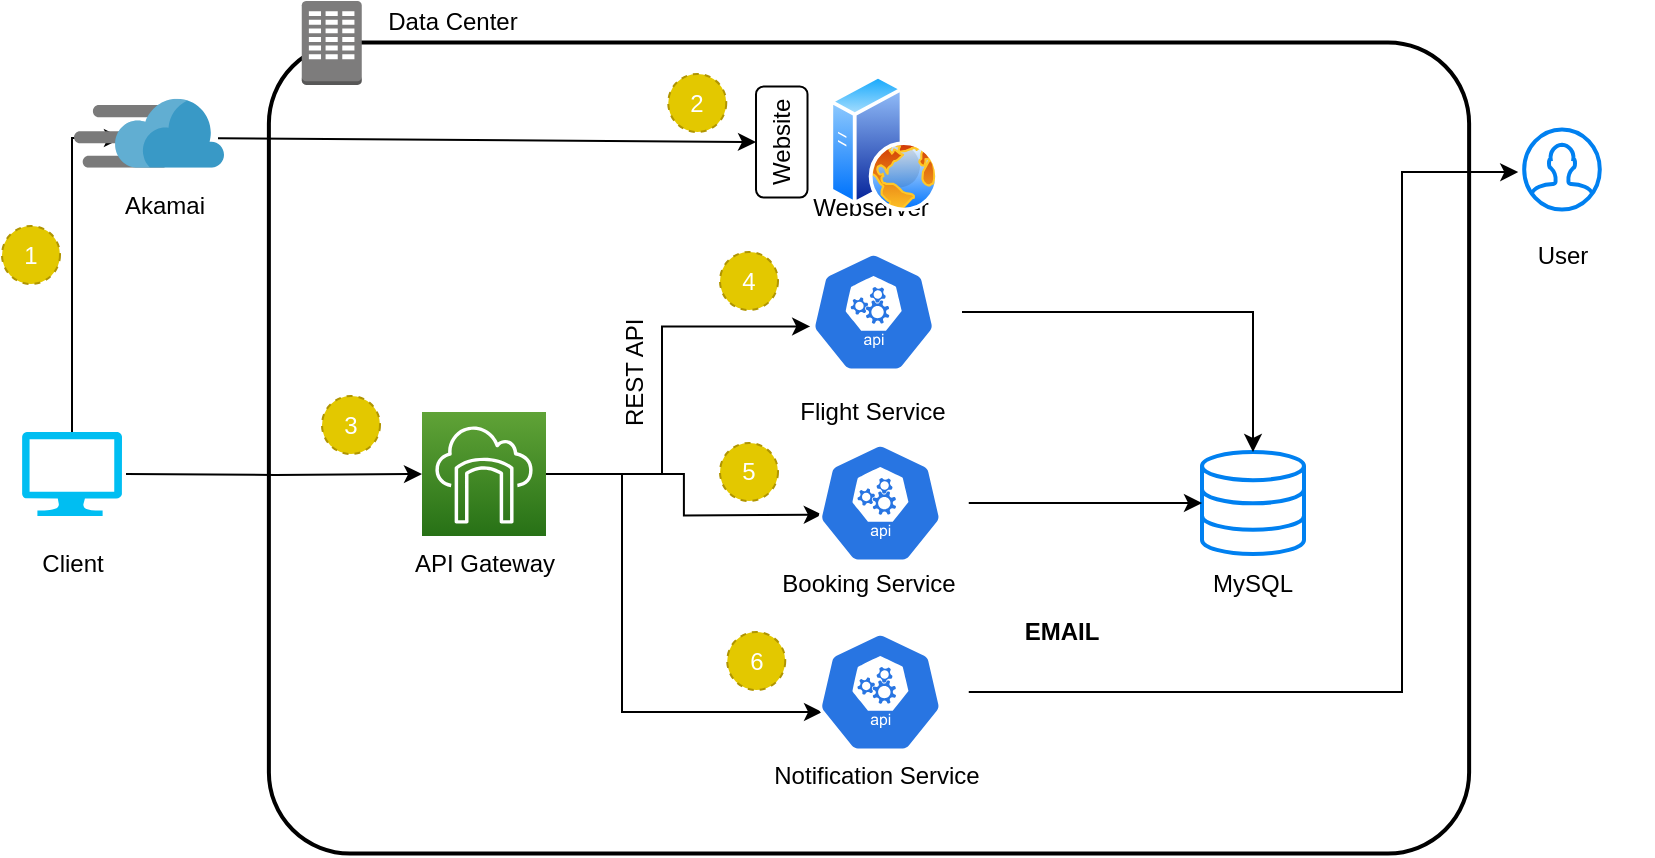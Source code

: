 <mxfile version="12.8.5"><diagram id="blsbko4qgFwvlrowF349" name="Page-1"><mxGraphModel dx="1113" dy="544" grid="1" gridSize="10" guides="1" tooltips="1" connect="1" arrows="1" fold="1" page="1" pageScale="1" pageWidth="850" pageHeight="1100" math="0" shadow="0"><root><object label="" id="0"><mxCell/></object><mxCell id="1" parent="0"/><mxCell id="rb54eDjA0TEz34hEFKlR-33" value="" style="rounded=1;arcSize=10;dashed=0;fillColor=none;gradientColor=none;strokeWidth=2;" vertex="1" parent="1"><mxGeometry x="163.44" y="35.25" width="600.12" height="405.5" as="geometry"/></mxCell><mxCell id="M6SDwkB40XdsqLeEAwea-78" style="edgeStyle=orthogonalEdgeStyle;rounded=0;orthogonalLoop=1;jettySize=auto;html=1;" parent="1" source="M6SDwkB40XdsqLeEAwea-2" edge="1"><mxGeometry relative="1" as="geometry"><Array as="points"><mxPoint x="65" y="83"/></Array><mxPoint x="90" y="83" as="targetPoint"/></mxGeometry></mxCell><mxCell id="M6SDwkB40XdsqLeEAwea-2" value="" style="verticalLabelPosition=bottom;html=1;verticalAlign=top;align=center;strokeColor=none;fillColor=#00BEF2;shape=mxgraph.azure.computer;pointerEvents=1;" parent="1" vertex="1"><mxGeometry x="40" y="230" width="50" height="42" as="geometry"/></mxCell><mxCell id="rb54eDjA0TEz34hEFKlR-17" style="edgeStyle=orthogonalEdgeStyle;rounded=0;orthogonalLoop=1;jettySize=auto;html=1;" edge="1" parent="1" target="rb54eDjA0TEz34hEFKlR-10"><mxGeometry relative="1" as="geometry"><mxPoint x="92" y="251" as="sourcePoint"/><mxPoint x="297.63" y="248.0" as="targetPoint"/></mxGeometry></mxCell><mxCell id="M6SDwkB40XdsqLeEAwea-3" value="Client" style="text;html=1;resizable=0;autosize=1;align=center;verticalAlign=middle;points=[];fillColor=none;strokeColor=none;rounded=0;" parent="1" vertex="1"><mxGeometry x="40" y="285.5" width="50" height="20" as="geometry"/></mxCell><mxCell id="M6SDwkB40XdsqLeEAwea-6" value="Website" style="rounded=1;whiteSpace=wrap;html=1;rotation=-90;" parent="1" vertex="1"><mxGeometry x="392.13" y="72.13" width="55.5" height="25.75" as="geometry"/></mxCell><mxCell id="M6SDwkB40XdsqLeEAwea-11" value="Akamai" style="text;html=1;resizable=0;autosize=1;align=center;verticalAlign=middle;points=[];fillColor=none;strokeColor=none;rounded=0;" parent="1" vertex="1"><mxGeometry x="81" y="107" width="60" height="20" as="geometry"/></mxCell><mxCell id="M6SDwkB40XdsqLeEAwea-12" value="Webserver" style="text;html=1;resizable=0;autosize=1;align=center;verticalAlign=middle;points=[];fillColor=none;strokeColor=none;rounded=0;" parent="1" vertex="1"><mxGeometry x="428.5" y="108" width="70" height="20" as="geometry"/></mxCell><mxCell id="M6SDwkB40XdsqLeEAwea-13" value="" style="endArrow=classic;html=1;entryX=0.5;entryY=0;entryDx=0;entryDy=0;" parent="1" target="M6SDwkB40XdsqLeEAwea-6" edge="1"><mxGeometry width="50" height="50" relative="1" as="geometry"><mxPoint x="138" y="83.164" as="sourcePoint"/><mxPoint x="446" y="250" as="targetPoint"/></mxGeometry></mxCell><mxCell id="M6SDwkB40XdsqLeEAwea-46" value="API Gateway" style="text;html=1;strokeColor=none;fillColor=none;align=center;verticalAlign=middle;whiteSpace=wrap;rounded=0;dashed=1;" parent="1" vertex="1"><mxGeometry x="225.5" y="285.5" width="91" height="20" as="geometry"/></mxCell><mxCell id="M6SDwkB40XdsqLeEAwea-73" value="EMAIL" style="text;html=1;strokeColor=none;fillColor=none;align=center;verticalAlign=middle;whiteSpace=wrap;rounded=0;dashed=1;fontStyle=1" parent="1" vertex="1"><mxGeometry x="540" y="320" width="40" height="20" as="geometry"/></mxCell><mxCell id="M6SDwkB40XdsqLeEAwea-74" value="REST API" style="text;html=1;strokeColor=none;fillColor=none;align=center;verticalAlign=middle;whiteSpace=wrap;rounded=0;dashed=1;rotation=-90;" parent="1" vertex="1"><mxGeometry x="301.13" y="190" width="91" height="20" as="geometry"/></mxCell><mxCell id="M6SDwkB40XdsqLeEAwea-82" value="1" style="ellipse;whiteSpace=wrap;html=1;aspect=fixed;dashed=1;fillColor=#e3c800;strokeColor=#B09500;fontColor=#ffffff;" parent="1" vertex="1"><mxGeometry x="30" y="127" width="29" height="29" as="geometry"/></mxCell><mxCell id="M6SDwkB40XdsqLeEAwea-83" value="2" style="ellipse;whiteSpace=wrap;html=1;aspect=fixed;dashed=1;fillColor=#e3c800;strokeColor=#B09500;fontColor=#ffffff;" parent="1" vertex="1"><mxGeometry x="363.13" y="51" width="29" height="29" as="geometry"/></mxCell><mxCell id="M6SDwkB40XdsqLeEAwea-84" value="3" style="ellipse;whiteSpace=wrap;html=1;aspect=fixed;dashed=1;fillColor=#e3c800;strokeColor=#B09500;fontColor=#ffffff;" parent="1" vertex="1"><mxGeometry x="190" y="212" width="29" height="29" as="geometry"/></mxCell><mxCell id="M6SDwkB40XdsqLeEAwea-86" value="5" style="ellipse;whiteSpace=wrap;html=1;aspect=fixed;dashed=1;fillColor=#e3c800;strokeColor=#B09500;fontColor=#ffffff;" parent="1" vertex="1"><mxGeometry x="389" y="235.5" width="29" height="29" as="geometry"/></mxCell><mxCell id="ELTxmfW1ixEng4QB9mfX-3" value="" style="html=1;verticalLabelPosition=bottom;align=center;labelBackgroundColor=#ffffff;verticalAlign=top;strokeWidth=2;strokeColor=#0080F0;shadow=0;dashed=0;shape=mxgraph.ios7.icons.user;" parent="1" vertex="1"><mxGeometry x="791.1" y="78.75" width="37.8" height="40" as="geometry"/></mxCell><mxCell id="rb54eDjA0TEz34hEFKlR-1" value="" style="aspect=fixed;html=1;points=[];align=center;image;fontSize=12;image=img/lib/mscae/Content_Delivery_Network.svg;" vertex="1" parent="1"><mxGeometry x="66" y="63.38" width="75" height="34.5" as="geometry"/></mxCell><mxCell id="rb54eDjA0TEz34hEFKlR-2" value="" style="aspect=fixed;perimeter=ellipsePerimeter;html=1;align=center;shadow=0;dashed=0;spacingTop=3;image;image=img/lib/active_directory/web_server.svg;" vertex="1" parent="1"><mxGeometry x="443.7" y="51.25" width="54.8" height="68.5" as="geometry"/></mxCell><mxCell id="rb54eDjA0TEz34hEFKlR-6" value="" style="html=1;verticalLabelPosition=bottom;align=center;labelBackgroundColor=#ffffff;verticalAlign=top;strokeWidth=2;strokeColor=#0080F0;shadow=0;dashed=0;shape=mxgraph.ios7.icons.data;" vertex="1" parent="1"><mxGeometry x="630" y="240" width="51" height="51" as="geometry"/></mxCell><mxCell id="rb54eDjA0TEz34hEFKlR-18" style="edgeStyle=orthogonalEdgeStyle;rounded=0;orthogonalLoop=1;jettySize=auto;html=1;entryX=0.141;entryY=0.62;entryDx=0;entryDy=0;entryPerimeter=0;" edge="1" parent="1" source="rb54eDjA0TEz34hEFKlR-10" target="rb54eDjA0TEz34hEFKlR-11"><mxGeometry relative="1" as="geometry"><Array as="points"><mxPoint x="360" y="251"/><mxPoint x="360" y="177"/></Array></mxGeometry></mxCell><mxCell id="rb54eDjA0TEz34hEFKlR-19" style="edgeStyle=orthogonalEdgeStyle;rounded=0;orthogonalLoop=1;jettySize=auto;html=1;entryX=0.15;entryY=0.635;entryDx=0;entryDy=0;entryPerimeter=0;" edge="1" parent="1" source="rb54eDjA0TEz34hEFKlR-10"><mxGeometry relative="1" as="geometry"><mxPoint x="439.91" y="271.29" as="targetPoint"/></mxGeometry></mxCell><mxCell id="rb54eDjA0TEz34hEFKlR-44" style="edgeStyle=orthogonalEdgeStyle;rounded=0;orthogonalLoop=1;jettySize=auto;html=1;entryX=0.17;entryY=0.667;entryDx=0;entryDy=0;entryPerimeter=0;" edge="1" parent="1" source="rb54eDjA0TEz34hEFKlR-10" target="rb54eDjA0TEz34hEFKlR-42"><mxGeometry relative="1" as="geometry"><Array as="points"><mxPoint x="340" y="251"/><mxPoint x="340" y="370"/></Array></mxGeometry></mxCell><mxCell id="rb54eDjA0TEz34hEFKlR-10" value="" style="outlineConnect=0;fontColor=#232F3E;gradientColor=#60A337;gradientDirection=north;fillColor=#277116;strokeColor=#ffffff;dashed=0;verticalLabelPosition=bottom;verticalAlign=top;align=center;html=1;fontSize=12;fontStyle=0;aspect=fixed;shape=mxgraph.aws4.resourceIcon;resIcon=mxgraph.aws4.storage_gateway;" vertex="1" parent="1"><mxGeometry x="240" y="220" width="62" height="62" as="geometry"/></mxCell><mxCell id="rb54eDjA0TEz34hEFKlR-47" style="edgeStyle=orthogonalEdgeStyle;rounded=0;orthogonalLoop=1;jettySize=auto;html=1;" edge="1" parent="1" source="rb54eDjA0TEz34hEFKlR-11" target="rb54eDjA0TEz34hEFKlR-6"><mxGeometry relative="1" as="geometry"/></mxCell><mxCell id="rb54eDjA0TEz34hEFKlR-11" value="" style="html=1;dashed=0;whitespace=wrap;fillColor=#2875E2;strokeColor=#ffffff;points=[[0.005,0.63,0],[0.1,0.2,0],[0.9,0.2,0],[0.5,0,0],[0.995,0.63,0],[0.72,0.99,0],[0.5,1,0],[0.28,0.99,0]];shape=mxgraph.kubernetes.icon;prIcon=api" vertex="1" parent="1"><mxGeometry x="421.62" y="140" width="88.38" height="60" as="geometry"/></mxCell><mxCell id="rb54eDjA0TEz34hEFKlR-23" value="Flight Service" style="text;html=1;strokeColor=none;fillColor=none;align=center;verticalAlign=middle;whiteSpace=wrap;rounded=0;dashed=1;" vertex="1" parent="1"><mxGeometry x="420.31" y="210" width="91" height="20" as="geometry"/></mxCell><mxCell id="rb54eDjA0TEz34hEFKlR-24" value="Booking Service" style="text;html=1;strokeColor=none;fillColor=none;align=center;verticalAlign=middle;whiteSpace=wrap;rounded=0;dashed=1;" vertex="1" parent="1"><mxGeometry x="418" y="295.5" width="91" height="20" as="geometry"/></mxCell><mxCell id="rb54eDjA0TEz34hEFKlR-25" value="Notification Service" style="text;html=1;strokeColor=none;fillColor=none;align=center;verticalAlign=middle;whiteSpace=wrap;rounded=0;dashed=1;" vertex="1" parent="1"><mxGeometry x="412.5" y="392" width="109" height="20" as="geometry"/></mxCell><mxCell id="rb54eDjA0TEz34hEFKlR-27" value="MySQL" style="text;html=1;strokeColor=none;fillColor=none;align=center;verticalAlign=middle;whiteSpace=wrap;rounded=0;dashed=1;" vertex="1" parent="1"><mxGeometry x="610" y="295.5" width="91" height="20" as="geometry"/></mxCell><mxCell id="rb54eDjA0TEz34hEFKlR-31" value="4" style="ellipse;whiteSpace=wrap;html=1;aspect=fixed;dashed=1;fillColor=#e3c800;strokeColor=#B09500;fontColor=#ffffff;" vertex="1" parent="1"><mxGeometry x="389" y="140" width="29" height="29" as="geometry"/></mxCell><mxCell id="rb54eDjA0TEz34hEFKlR-32" value="6" style="ellipse;whiteSpace=wrap;html=1;aspect=fixed;dashed=1;fillColor=#e3c800;strokeColor=#B09500;fontColor=#ffffff;" vertex="1" parent="1"><mxGeometry x="392.62" y="330" width="29" height="29" as="geometry"/></mxCell><mxCell id="rb54eDjA0TEz34hEFKlR-34" value="" style="dashed=0;html=1;shape=mxgraph.aws3.corporate_data_center;fillColor=#7D7C7C;gradientColor=none;dashed=0;" vertex="1" parent="1"><mxGeometry x="179.88" y="14.5" width="30" height="42" as="geometry"/></mxCell><mxCell id="rb54eDjA0TEz34hEFKlR-48" style="edgeStyle=orthogonalEdgeStyle;rounded=0;orthogonalLoop=1;jettySize=auto;html=1;" edge="1" parent="1" source="rb54eDjA0TEz34hEFKlR-41" target="rb54eDjA0TEz34hEFKlR-6"><mxGeometry relative="1" as="geometry"/></mxCell><mxCell id="rb54eDjA0TEz34hEFKlR-41" value="" style="html=1;dashed=0;whitespace=wrap;fillColor=#2875E2;strokeColor=#ffffff;points=[[0.005,0.63,0],[0.1,0.2,0],[0.9,0.2,0],[0.5,0,0],[0.995,0.63,0],[0.72,0.99,0],[0.5,1,0],[0.28,0.99,0]];shape=mxgraph.kubernetes.icon;prIcon=api" vertex="1" parent="1"><mxGeometry x="425" y="235.5" width="88.38" height="60" as="geometry"/></mxCell><mxCell id="rb54eDjA0TEz34hEFKlR-50" style="edgeStyle=orthogonalEdgeStyle;rounded=0;orthogonalLoop=1;jettySize=auto;html=1;entryX=-0.079;entryY=0.531;entryDx=0;entryDy=0;entryPerimeter=0;" edge="1" parent="1" source="rb54eDjA0TEz34hEFKlR-42" target="ELTxmfW1ixEng4QB9mfX-3"><mxGeometry relative="1" as="geometry"><Array as="points"><mxPoint x="730" y="360"/><mxPoint x="730" y="100"/><mxPoint x="787" y="100"/></Array></mxGeometry></mxCell><mxCell id="rb54eDjA0TEz34hEFKlR-42" value="" style="html=1;dashed=0;whitespace=wrap;fillColor=#2875E2;strokeColor=#ffffff;points=[[0.005,0.63,0],[0.1,0.2,0],[0.9,0.2,0],[0.5,0,0],[0.995,0.63,0],[0.72,0.99,0],[0.5,1,0],[0.28,0.99,0]];shape=mxgraph.kubernetes.icon;prIcon=api" vertex="1" parent="1"><mxGeometry x="425" y="330" width="88.38" height="60" as="geometry"/></mxCell><mxCell id="rb54eDjA0TEz34hEFKlR-53" value="User" style="text;html=1;strokeColor=none;fillColor=none;align=center;verticalAlign=middle;whiteSpace=wrap;rounded=0;dashed=1;" vertex="1" parent="1"><mxGeometry x="764.5" y="131.5" width="91" height="20" as="geometry"/></mxCell><mxCell id="rb54eDjA0TEz34hEFKlR-54" value="Data Center" style="text;html=1;strokeColor=none;fillColor=none;align=center;verticalAlign=middle;whiteSpace=wrap;rounded=0;dashed=1;" vertex="1" parent="1"><mxGeometry x="209.88" y="14.5" width="91" height="20" as="geometry"/></mxCell></root></mxGraphModel></diagram></mxfile>